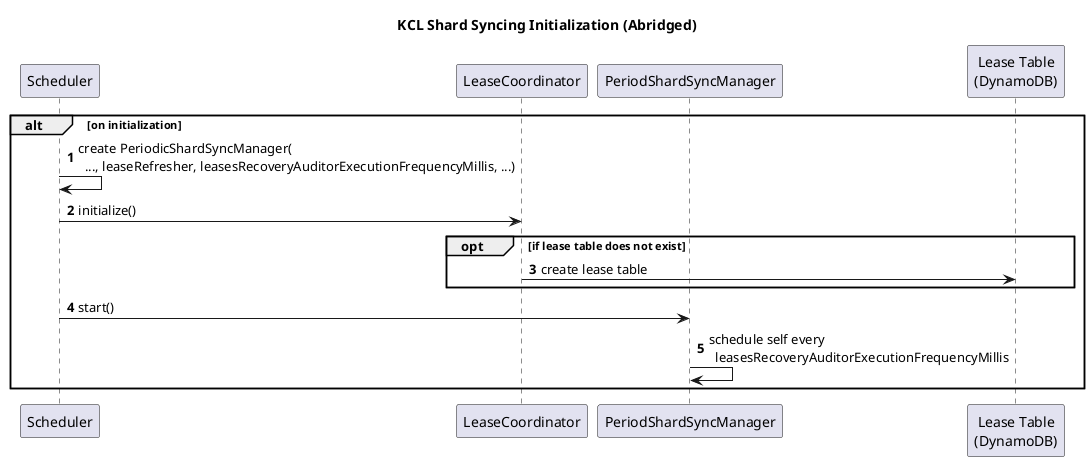@startuml
'https://plantuml.com/sequence-diagram

autonumber

title KCL Shard Syncing Initialization (Abridged)

participant Scheduler as S
participant LeaseCoordinator as LC
participant PeriodShardSyncManager as PSS
participant "Lease Table\n(DynamoDB)" as DDB

alt on initialization
  S->S: create PeriodicShardSyncManager(\n  ..., leaseRefresher, leasesRecoveryAuditorExecutionFrequencyMillis, ...)
  S->LC: initialize()
  opt if lease table does not exist
    LC->DDB: create lease table
  end
  S->PSS: start()
  PSS->PSS: schedule self every\n  leasesRecoveryAuditorExecutionFrequencyMillis
end

@enduml
